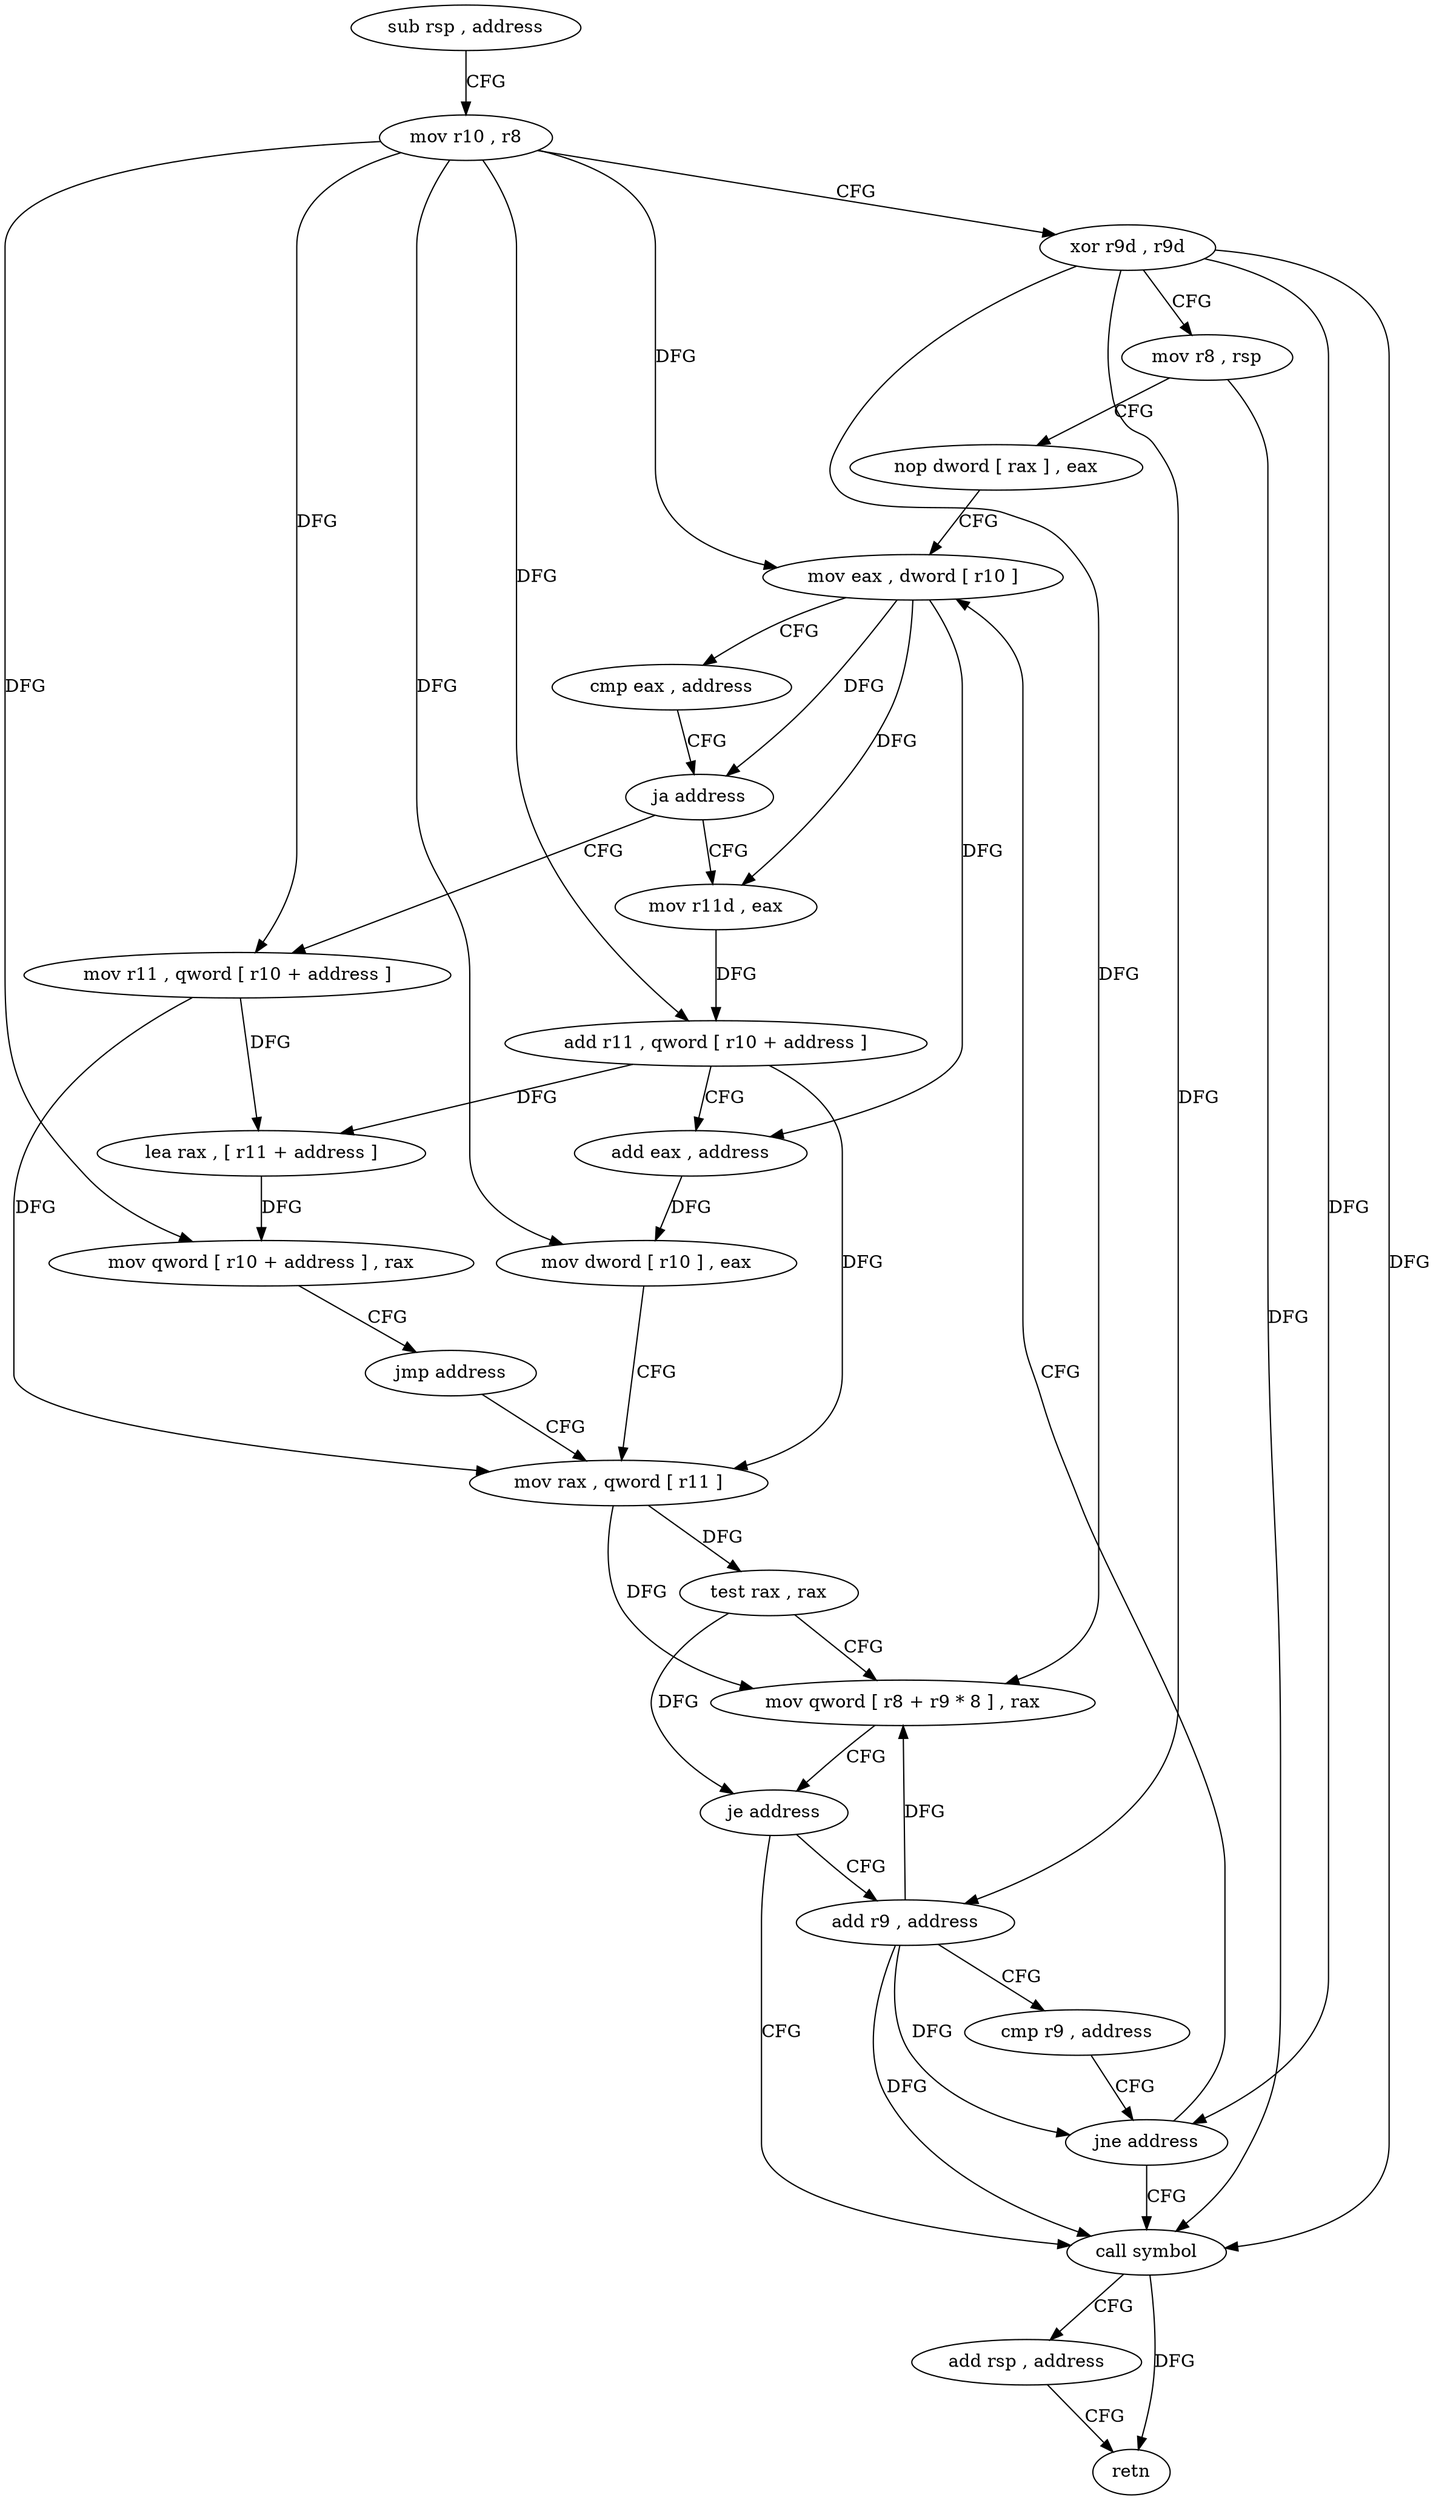 digraph "func" {
"284320" [label = "sub rsp , address" ]
"284324" [label = "mov r10 , r8" ]
"284327" [label = "xor r9d , r9d" ]
"284330" [label = "mov r8 , rsp" ]
"284333" [label = "nop dword [ rax ] , eax" ]
"284336" [label = "mov eax , dword [ r10 ]" ]
"284389" [label = "mov r11 , qword [ r10 + address ]" ]
"284393" [label = "lea rax , [ r11 + address ]" ]
"284397" [label = "mov qword [ r10 + address ] , rax" ]
"284401" [label = "jmp address" ]
"284357" [label = "mov rax , qword [ r11 ]" ]
"284344" [label = "mov r11d , eax" ]
"284347" [label = "add r11 , qword [ r10 + address ]" ]
"284351" [label = "add eax , address" ]
"284354" [label = "mov dword [ r10 ] , eax" ]
"284360" [label = "test rax , rax" ]
"284363" [label = "mov qword [ r8 + r9 * 8 ] , rax" ]
"284367" [label = "je address" ]
"284379" [label = "call symbol" ]
"284369" [label = "add r9 , address" ]
"284384" [label = "add rsp , address" ]
"284388" [label = "retn" ]
"284373" [label = "cmp r9 , address" ]
"284377" [label = "jne address" ]
"284339" [label = "cmp eax , address" ]
"284342" [label = "ja address" ]
"284320" -> "284324" [ label = "CFG" ]
"284324" -> "284327" [ label = "CFG" ]
"284324" -> "284336" [ label = "DFG" ]
"284324" -> "284389" [ label = "DFG" ]
"284324" -> "284397" [ label = "DFG" ]
"284324" -> "284347" [ label = "DFG" ]
"284324" -> "284354" [ label = "DFG" ]
"284327" -> "284330" [ label = "CFG" ]
"284327" -> "284363" [ label = "DFG" ]
"284327" -> "284379" [ label = "DFG" ]
"284327" -> "284369" [ label = "DFG" ]
"284327" -> "284377" [ label = "DFG" ]
"284330" -> "284333" [ label = "CFG" ]
"284330" -> "284379" [ label = "DFG" ]
"284333" -> "284336" [ label = "CFG" ]
"284336" -> "284339" [ label = "CFG" ]
"284336" -> "284342" [ label = "DFG" ]
"284336" -> "284344" [ label = "DFG" ]
"284336" -> "284351" [ label = "DFG" ]
"284389" -> "284393" [ label = "DFG" ]
"284389" -> "284357" [ label = "DFG" ]
"284393" -> "284397" [ label = "DFG" ]
"284397" -> "284401" [ label = "CFG" ]
"284401" -> "284357" [ label = "CFG" ]
"284357" -> "284360" [ label = "DFG" ]
"284357" -> "284363" [ label = "DFG" ]
"284344" -> "284347" [ label = "DFG" ]
"284347" -> "284351" [ label = "CFG" ]
"284347" -> "284393" [ label = "DFG" ]
"284347" -> "284357" [ label = "DFG" ]
"284351" -> "284354" [ label = "DFG" ]
"284354" -> "284357" [ label = "CFG" ]
"284360" -> "284363" [ label = "CFG" ]
"284360" -> "284367" [ label = "DFG" ]
"284363" -> "284367" [ label = "CFG" ]
"284367" -> "284379" [ label = "CFG" ]
"284367" -> "284369" [ label = "CFG" ]
"284379" -> "284384" [ label = "CFG" ]
"284379" -> "284388" [ label = "DFG" ]
"284369" -> "284373" [ label = "CFG" ]
"284369" -> "284379" [ label = "DFG" ]
"284369" -> "284363" [ label = "DFG" ]
"284369" -> "284377" [ label = "DFG" ]
"284384" -> "284388" [ label = "CFG" ]
"284373" -> "284377" [ label = "CFG" ]
"284377" -> "284336" [ label = "CFG" ]
"284377" -> "284379" [ label = "CFG" ]
"284339" -> "284342" [ label = "CFG" ]
"284342" -> "284389" [ label = "CFG" ]
"284342" -> "284344" [ label = "CFG" ]
}
